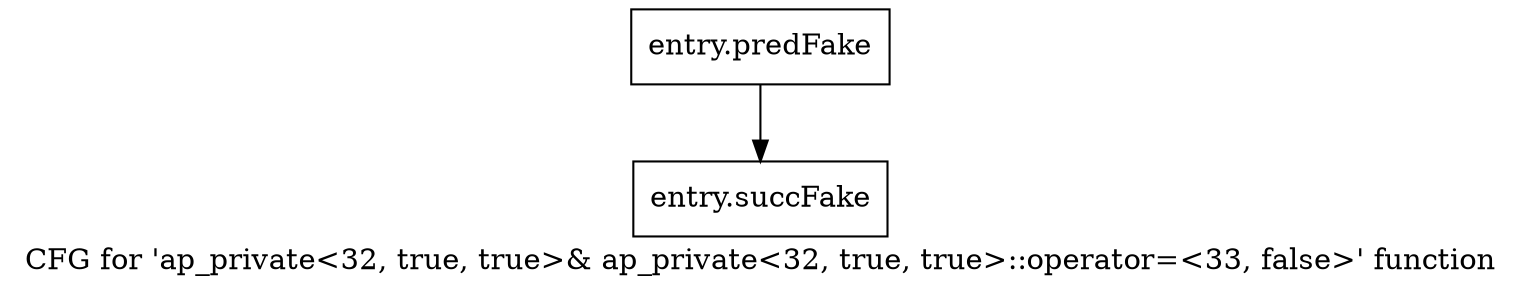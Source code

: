 digraph "CFG for 'ap_private\<32, true, true\>& ap_private\<32, true, true\>::operator=\<33, false\>' function" {
	label="CFG for 'ap_private\<32, true, true\>& ap_private\<32, true, true\>::operator=\<33, false\>' function";

	Node0x59c6820 [shape=record,filename="",linenumber="",label="{entry.predFake}"];
	Node0x59c6820 -> Node0x5ad7820[ callList="" memoryops="" filename="/home/omerfaruk/tools/Xilinx/Vitis_HLS/2023.2/include/etc/ap_private.h" execusionnum="0"];
	Node0x5ad7820 [shape=record,filename="/home/omerfaruk/tools/Xilinx/Vitis_HLS/2023.2/include/etc/ap_private.h",linenumber="1463",label="{entry.succFake}"];
}
